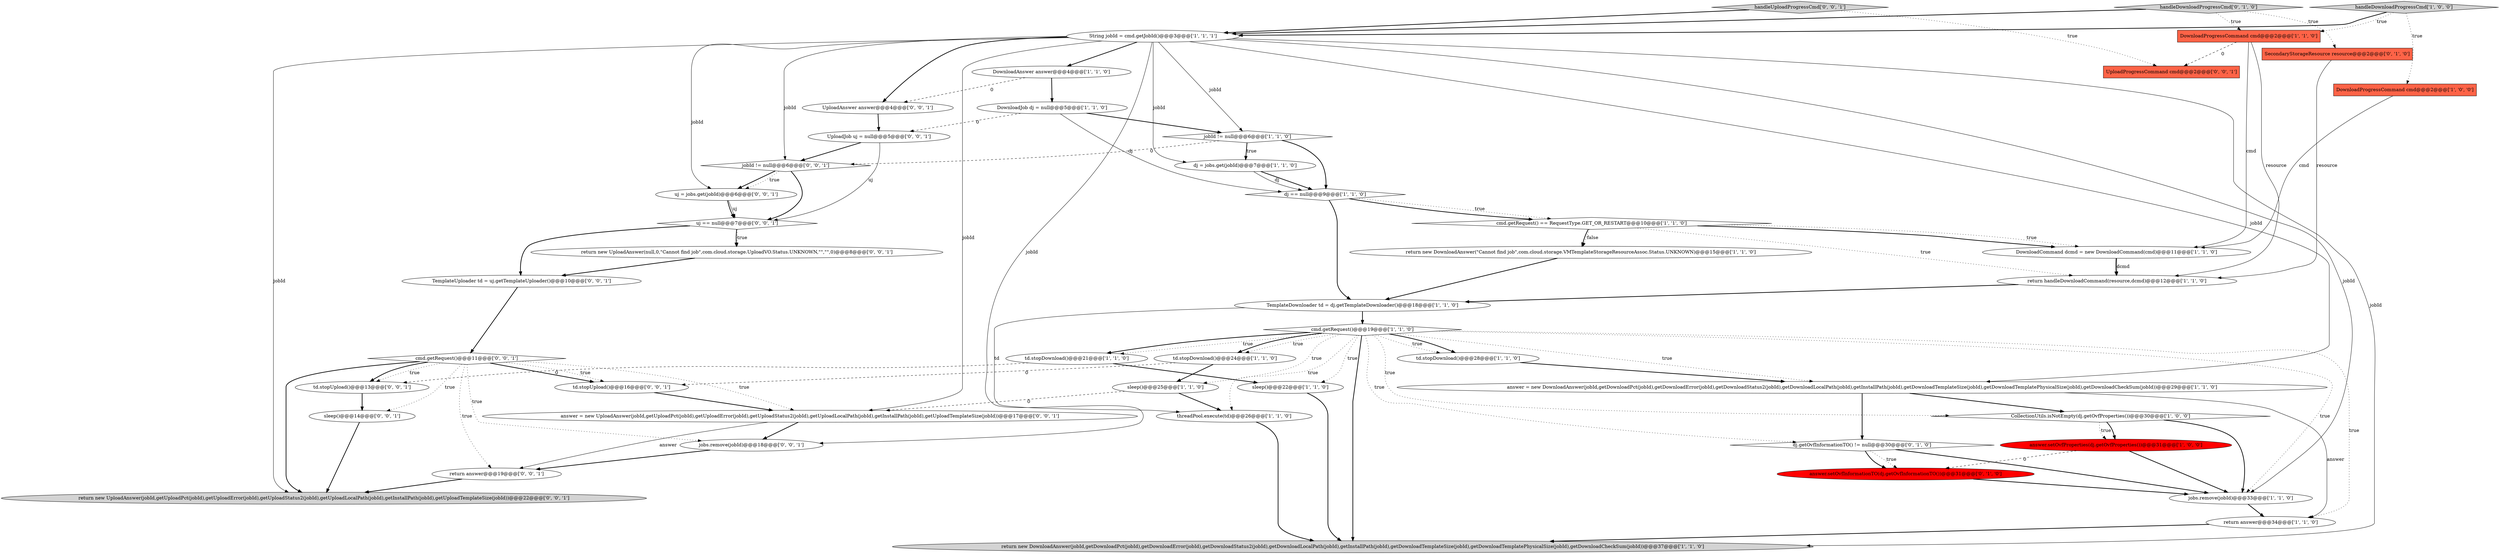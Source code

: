 digraph {
21 [style = filled, label = "td.stopDownload()@@@28@@@['1', '1', '0']", fillcolor = white, shape = ellipse image = "AAA0AAABBB1BBB"];
37 [style = filled, label = "jobId != null@@@6@@@['0', '0', '1']", fillcolor = white, shape = diamond image = "AAA0AAABBB3BBB"];
46 [style = filled, label = "TemplateUploader td = uj.getTemplateUploader()@@@10@@@['0', '0', '1']", fillcolor = white, shape = ellipse image = "AAA0AAABBB3BBB"];
12 [style = filled, label = "td.stopDownload()@@@24@@@['1', '1', '0']", fillcolor = white, shape = ellipse image = "AAA0AAABBB1BBB"];
32 [style = filled, label = "uj = jobs.get(jobId)@@@6@@@['0', '0', '1']", fillcolor = white, shape = ellipse image = "AAA0AAABBB3BBB"];
36 [style = filled, label = "uj == null@@@7@@@['0', '0', '1']", fillcolor = white, shape = diamond image = "AAA0AAABBB3BBB"];
15 [style = filled, label = "return answer@@@34@@@['1', '1', '0']", fillcolor = white, shape = ellipse image = "AAA0AAABBB1BBB"];
29 [style = filled, label = "SecondaryStorageResource resource@@@2@@@['0', '1', '0']", fillcolor = tomato, shape = box image = "AAA0AAABBB2BBB"];
45 [style = filled, label = "jobs.remove(jobId)@@@18@@@['0', '0', '1']", fillcolor = white, shape = ellipse image = "AAA0AAABBB3BBB"];
17 [style = filled, label = "cmd.getRequest() == RequestType.GET_OR_RESTART@@@10@@@['1', '1', '0']", fillcolor = white, shape = diamond image = "AAA0AAABBB1BBB"];
43 [style = filled, label = "UploadJob uj = null@@@5@@@['0', '0', '1']", fillcolor = white, shape = ellipse image = "AAA0AAABBB3BBB"];
5 [style = filled, label = "answer.setOvfProperties(dj.getOvfProperties())@@@31@@@['1', '0', '0']", fillcolor = red, shape = ellipse image = "AAA1AAABBB1BBB"];
27 [style = filled, label = "dj.getOvfInformationTO() != null@@@30@@@['0', '1', '0']", fillcolor = white, shape = diamond image = "AAA0AAABBB2BBB"];
3 [style = filled, label = "jobs.remove(jobId)@@@33@@@['1', '1', '0']", fillcolor = white, shape = ellipse image = "AAA0AAABBB1BBB"];
44 [style = filled, label = "td.stopUpload()@@@13@@@['0', '0', '1']", fillcolor = white, shape = ellipse image = "AAA0AAABBB3BBB"];
19 [style = filled, label = "return handleDownloadCommand(resource,dcmd)@@@12@@@['1', '1', '0']", fillcolor = white, shape = ellipse image = "AAA0AAABBB1BBB"];
34 [style = filled, label = "td.stopUpload()@@@16@@@['0', '0', '1']", fillcolor = white, shape = ellipse image = "AAA0AAABBB3BBB"];
16 [style = filled, label = "String jobId = cmd.getJobId()@@@3@@@['1', '1', '1']", fillcolor = white, shape = ellipse image = "AAA0AAABBB1BBB"];
33 [style = filled, label = "UploadAnswer answer@@@4@@@['0', '0', '1']", fillcolor = white, shape = ellipse image = "AAA0AAABBB3BBB"];
23 [style = filled, label = "DownloadCommand dcmd = new DownloadCommand(cmd)@@@11@@@['1', '1', '0']", fillcolor = white, shape = ellipse image = "AAA0AAABBB1BBB"];
38 [style = filled, label = "cmd.getRequest()@@@11@@@['0', '0', '1']", fillcolor = white, shape = diamond image = "AAA0AAABBB3BBB"];
40 [style = filled, label = "return new UploadAnswer(jobId,getUploadPct(jobId),getUploadError(jobId),getUploadStatus2(jobId),getUploadLocalPath(jobId),getInstallPath(jobId),getUploadTemplateSize(jobId))@@@22@@@['0', '0', '1']", fillcolor = lightgray, shape = ellipse image = "AAA0AAABBB3BBB"];
25 [style = filled, label = "jobId != null@@@6@@@['1', '1', '0']", fillcolor = white, shape = diamond image = "AAA0AAABBB1BBB"];
26 [style = filled, label = "dj = jobs.get(jobId)@@@7@@@['1', '1', '0']", fillcolor = white, shape = ellipse image = "AAA0AAABBB1BBB"];
11 [style = filled, label = "cmd.getRequest()@@@19@@@['1', '1', '0']", fillcolor = white, shape = diamond image = "AAA0AAABBB1BBB"];
14 [style = filled, label = "CollectionUtils.isNotEmpty(dj.getOvfProperties())@@@30@@@['1', '0', '0']", fillcolor = white, shape = diamond image = "AAA0AAABBB1BBB"];
42 [style = filled, label = "answer = new UploadAnswer(jobId,getUploadPct(jobId),getUploadError(jobId),getUploadStatus2(jobId),getUploadLocalPath(jobId),getInstallPath(jobId),getUploadTemplateSize(jobId))@@@17@@@['0', '0', '1']", fillcolor = white, shape = ellipse image = "AAA0AAABBB3BBB"];
8 [style = filled, label = "DownloadProgressCommand cmd@@@2@@@['1', '0', '0']", fillcolor = tomato, shape = box image = "AAA0AAABBB1BBB"];
7 [style = filled, label = "threadPool.execute(td)@@@26@@@['1', '1', '0']", fillcolor = white, shape = ellipse image = "AAA0AAABBB1BBB"];
9 [style = filled, label = "sleep()@@@22@@@['1', '1', '0']", fillcolor = white, shape = ellipse image = "AAA0AAABBB1BBB"];
28 [style = filled, label = "handleDownloadProgressCmd['0', '1', '0']", fillcolor = lightgray, shape = diamond image = "AAA0AAABBB2BBB"];
20 [style = filled, label = "td.stopDownload()@@@21@@@['1', '1', '0']", fillcolor = white, shape = ellipse image = "AAA0AAABBB1BBB"];
1 [style = filled, label = "return new DownloadAnswer(\"Cannot find job\",com.cloud.storage.VMTemplateStorageResourceAssoc.Status.UNKNOWN)@@@15@@@['1', '1', '0']", fillcolor = white, shape = ellipse image = "AAA0AAABBB1BBB"];
4 [style = filled, label = "TemplateDownloader td = dj.getTemplateDownloader()@@@18@@@['1', '1', '0']", fillcolor = white, shape = ellipse image = "AAA0AAABBB1BBB"];
35 [style = filled, label = "UploadProgressCommand cmd@@@2@@@['0', '0', '1']", fillcolor = tomato, shape = box image = "AAA0AAABBB3BBB"];
39 [style = filled, label = "return answer@@@19@@@['0', '0', '1']", fillcolor = white, shape = ellipse image = "AAA0AAABBB3BBB"];
47 [style = filled, label = "sleep()@@@14@@@['0', '0', '1']", fillcolor = white, shape = ellipse image = "AAA0AAABBB3BBB"];
10 [style = filled, label = "DownloadJob dj = null@@@5@@@['1', '1', '0']", fillcolor = white, shape = ellipse image = "AAA0AAABBB1BBB"];
22 [style = filled, label = "DownloadProgressCommand cmd@@@2@@@['1', '1', '0']", fillcolor = tomato, shape = box image = "AAA0AAABBB1BBB"];
2 [style = filled, label = "return new DownloadAnswer(jobId,getDownloadPct(jobId),getDownloadError(jobId),getDownloadStatus2(jobId),getDownloadLocalPath(jobId),getInstallPath(jobId),getDownloadTemplateSize(jobId),getDownloadTemplatePhysicalSize(jobId),getDownloadCheckSum(jobId))@@@37@@@['1', '1', '0']", fillcolor = lightgray, shape = ellipse image = "AAA0AAABBB1BBB"];
6 [style = filled, label = "handleDownloadProgressCmd['1', '0', '0']", fillcolor = lightgray, shape = diamond image = "AAA0AAABBB1BBB"];
13 [style = filled, label = "sleep()@@@25@@@['1', '1', '0']", fillcolor = white, shape = ellipse image = "AAA0AAABBB1BBB"];
0 [style = filled, label = "DownloadAnswer answer@@@4@@@['1', '1', '0']", fillcolor = white, shape = ellipse image = "AAA0AAABBB1BBB"];
31 [style = filled, label = "handleUploadProgressCmd['0', '0', '1']", fillcolor = lightgray, shape = diamond image = "AAA0AAABBB3BBB"];
41 [style = filled, label = "return new UploadAnswer(null,0,\"Cannot find job\",com.cloud.storage.UploadVO.Status.UNKNOWN,\"\",\"\",0)@@@8@@@['0', '0', '1']", fillcolor = white, shape = ellipse image = "AAA0AAABBB3BBB"];
18 [style = filled, label = "answer = new DownloadAnswer(jobId,getDownloadPct(jobId),getDownloadError(jobId),getDownloadStatus2(jobId),getDownloadLocalPath(jobId),getInstallPath(jobId),getDownloadTemplateSize(jobId),getDownloadTemplatePhysicalSize(jobId),getDownloadCheckSum(jobId))@@@29@@@['1', '1', '0']", fillcolor = white, shape = ellipse image = "AAA0AAABBB1BBB"];
24 [style = filled, label = "dj == null@@@9@@@['1', '1', '0']", fillcolor = white, shape = diamond image = "AAA0AAABBB1BBB"];
30 [style = filled, label = "answer.setOvfInformationTO(dj.getOvfInformationTO())@@@31@@@['0', '1', '0']", fillcolor = red, shape = ellipse image = "AAA1AAABBB2BBB"];
5->3 [style = bold, label=""];
14->3 [style = bold, label=""];
22->19 [style = solid, label="resource"];
16->0 [style = bold, label=""];
4->7 [style = solid, label="td"];
38->44 [style = bold, label=""];
20->9 [style = bold, label=""];
10->24 [style = solid, label="dj"];
42->45 [style = bold, label=""];
38->34 [style = dotted, label="true"];
24->17 [style = dotted, label="true"];
11->12 [style = dotted, label="true"];
38->39 [style = dotted, label="true"];
21->18 [style = bold, label=""];
20->44 [style = dashed, label="0"];
24->17 [style = bold, label=""];
37->32 [style = bold, label=""];
25->37 [style = dashed, label="0"];
22->23 [style = solid, label="cmd"];
11->15 [style = dotted, label="true"];
44->47 [style = bold, label=""];
11->7 [style = dotted, label="true"];
13->42 [style = dashed, label="0"];
1->4 [style = bold, label=""];
46->38 [style = bold, label=""];
37->36 [style = bold, label=""];
36->41 [style = bold, label=""];
9->2 [style = bold, label=""];
27->30 [style = bold, label=""];
11->14 [style = dotted, label="true"];
11->12 [style = bold, label=""];
34->42 [style = bold, label=""];
11->13 [style = dotted, label="true"];
26->24 [style = bold, label=""];
16->42 [style = solid, label="jobId"];
17->23 [style = dotted, label="true"];
16->40 [style = solid, label="jobId"];
28->29 [style = dotted, label="true"];
16->2 [style = solid, label="jobId"];
25->24 [style = bold, label=""];
36->46 [style = bold, label=""];
42->39 [style = solid, label="answer"];
10->25 [style = bold, label=""];
16->33 [style = bold, label=""];
7->2 [style = bold, label=""];
0->33 [style = dashed, label="0"];
25->26 [style = bold, label=""];
32->36 [style = bold, label=""];
41->46 [style = bold, label=""];
10->43 [style = dashed, label="0"];
12->34 [style = dashed, label="0"];
25->26 [style = dotted, label="true"];
38->42 [style = dotted, label="true"];
5->30 [style = dashed, label="0"];
16->32 [style = solid, label="jobId"];
17->1 [style = bold, label=""];
26->24 [style = solid, label="dj"];
16->45 [style = solid, label="jobId"];
47->40 [style = bold, label=""];
31->35 [style = dotted, label="true"];
11->21 [style = bold, label=""];
11->9 [style = dotted, label="true"];
38->44 [style = dotted, label="true"];
6->22 [style = dotted, label="true"];
17->23 [style = bold, label=""];
12->13 [style = bold, label=""];
11->20 [style = dotted, label="true"];
14->5 [style = dotted, label="true"];
11->27 [style = dotted, label="true"];
37->32 [style = dotted, label="true"];
30->3 [style = bold, label=""];
6->8 [style = dotted, label="true"];
39->40 [style = bold, label=""];
23->19 [style = bold, label=""];
32->36 [style = solid, label="uj"];
33->43 [style = bold, label=""];
17->19 [style = dotted, label="true"];
38->34 [style = bold, label=""];
28->22 [style = dotted, label="true"];
16->37 [style = solid, label="jobId"];
38->45 [style = dotted, label="true"];
38->40 [style = bold, label=""];
11->3 [style = dotted, label="true"];
16->3 [style = solid, label="jobId"];
29->19 [style = solid, label="resource"];
45->39 [style = bold, label=""];
14->5 [style = bold, label=""];
22->35 [style = dashed, label="0"];
43->36 [style = solid, label="uj"];
36->41 [style = dotted, label="true"];
11->20 [style = bold, label=""];
16->18 [style = solid, label="jobId"];
15->2 [style = bold, label=""];
31->16 [style = bold, label=""];
27->3 [style = bold, label=""];
23->19 [style = solid, label="dcmd"];
18->15 [style = solid, label="answer"];
3->15 [style = bold, label=""];
43->37 [style = bold, label=""];
11->18 [style = dotted, label="true"];
28->16 [style = bold, label=""];
11->2 [style = bold, label=""];
16->26 [style = solid, label="jobId"];
27->30 [style = dotted, label="true"];
0->10 [style = bold, label=""];
24->4 [style = bold, label=""];
16->25 [style = solid, label="jobId"];
18->27 [style = bold, label=""];
6->16 [style = bold, label=""];
13->7 [style = bold, label=""];
17->1 [style = dotted, label="false"];
38->47 [style = dotted, label="true"];
8->23 [style = solid, label="cmd"];
19->4 [style = bold, label=""];
11->21 [style = dotted, label="true"];
4->11 [style = bold, label=""];
18->14 [style = bold, label=""];
}
